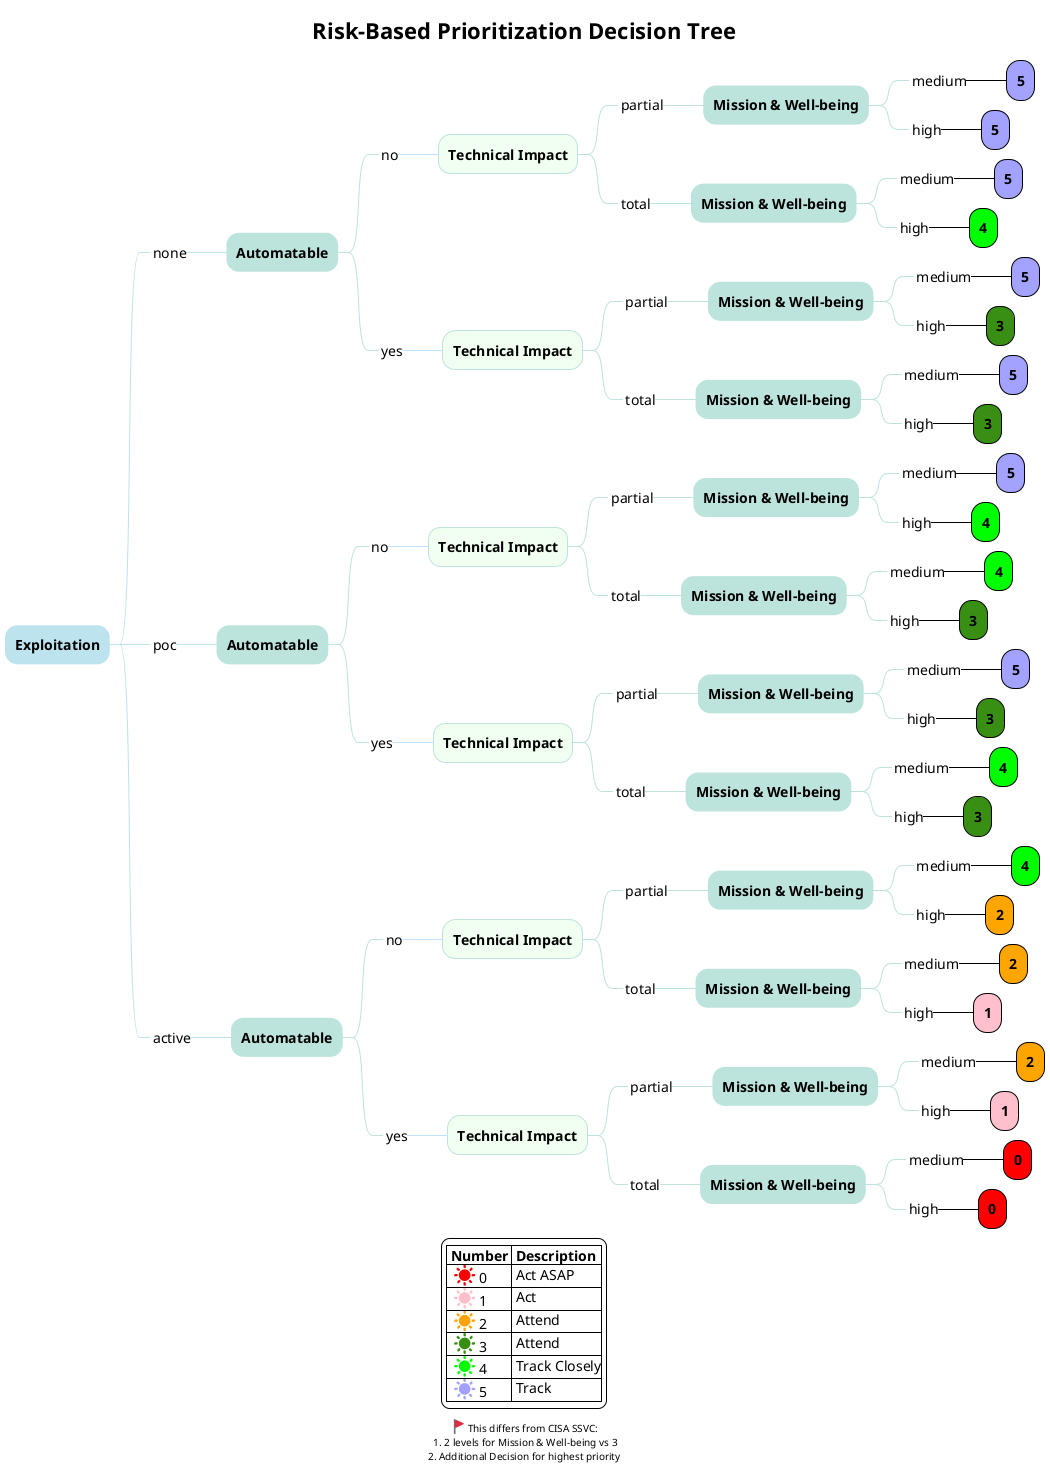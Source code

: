 ' /* Copyright Yahoo, Licensed under the terms of the Apache 2.0 license. See LICENSE file in project root for terms. */

@startmindmap

!theme plain


!$r0 = "[#ff0000] **0**"
!$r1 = "[#FFC0CB] **1**"
!$r2 = "[#ffa500] **2**"
!$r3 = "[#398e14] **3**"
!$r4 = "[#00ff00] **4**"
!$r5 = "[#a3a3ff] **5**"


<style>
mindmapDiagram 
{
   :depth(0) {
    BackGroundColor #BDE3ee
    LineColor #BDE3ee
  }
  :depth(1) {
    BackGroundColor #BDE3ee
    LineColor #BDE3ee
  }
   :depth(2) {
    BackGroundColor #BDE3dd
    LineColor #BDE3dd
  }
   :depth(3) {
    BackGroundColor #BDE3FF
    LineColor #BDE3FF
  }
   :depth(4) {
    BackGroundColor HoneyDew
    LineColor #BDE3dd
  }
  :depth(5) {
    BackGroundColor #BDE3dd
    LineColor #BDE3dd
  }
   :depth(6) {
    BackGroundColor #BDE3dd
    LineColor #BDE3dd
  }
    
}
</style>

Title Risk-Based Prioritization Decision Tree 

* **Exploitation**
**_ none
*** **Automatable** 
****_ no
***** **Technical Impact** 
******_ partial
******* **Mission & Well-being**
********_ medium
*********$r5
********_ high
*********$r5
******_ total
******* **Mission & Well-being**
********_ medium
*********$r5
********_ high
*********$r4

****_ yes
***** **Technical Impact** 
******_ partial
******* **Mission & Well-being**
********_ medium
*********$r5
********_ high
*********$r3
******_ total
******* **Mission & Well-being**
********_ medium
*********$r5
********_ high
*********$r3


**_ poc
*** **Automatable** 
****_ no
***** **Technical Impact** 
******_ partial
******* **Mission & Well-being**
********_ medium
*********$r5
********_ high
*********$r4
******_ total
******* **Mission & Well-being**
********_ medium
*********$r4
********_ high
*********$r3

****_ yes
***** **Technical Impact** 
******_ partial
******* **Mission & Well-being**
********_ medium
*********$r5
********_ high
*********$r3
******_ total
******* **Mission & Well-being**
********_ medium
*********$r4
********_ high
*********$r3


**_ active
*** **Automatable** 
****_ no
***** **Technical Impact** 
******_ partial
******* **Mission & Well-being**
********_ medium
*********$r4
********_ high
*********$r2
******_ total
******* **Mission & Well-being**
********_ medium
*********$r2
********_ high
*********$r1

****_ yes
***** **Technical Impact** 
******_ partial
******* **Mission & Well-being**
********_ medium
*********$r2
********_ high
*********$r1
******_ total
******* **Mission & Well-being**
********_ medium
*********$r0
********_ high
*********$r0

legend
    |= Number |= Description |
    |  <#ff0000:sunny:> 0   | Act ASAP |
    |  <#FFC0CB:sunny:> 1   | Act |
    |  <#ffa500:sunny:> 2   | Attend  |
    |  <#398e14:sunny:> 3   | Attend |
    |  <#00ff00:sunny:> 4   | Track Closely|
    |  <#a3a3ff:sunny:> 5   | Track |
endlegend

center footer <:triangular_flag_on_post:> This differs from CISA SSVC:\n 1. 2 levels for Mission & Well-being vs 3\n2. Additional Decision for highest priority

@endmindmap



https://crashedmind.github.io/PlantUMLHitchhikersGuide/color/color.html

